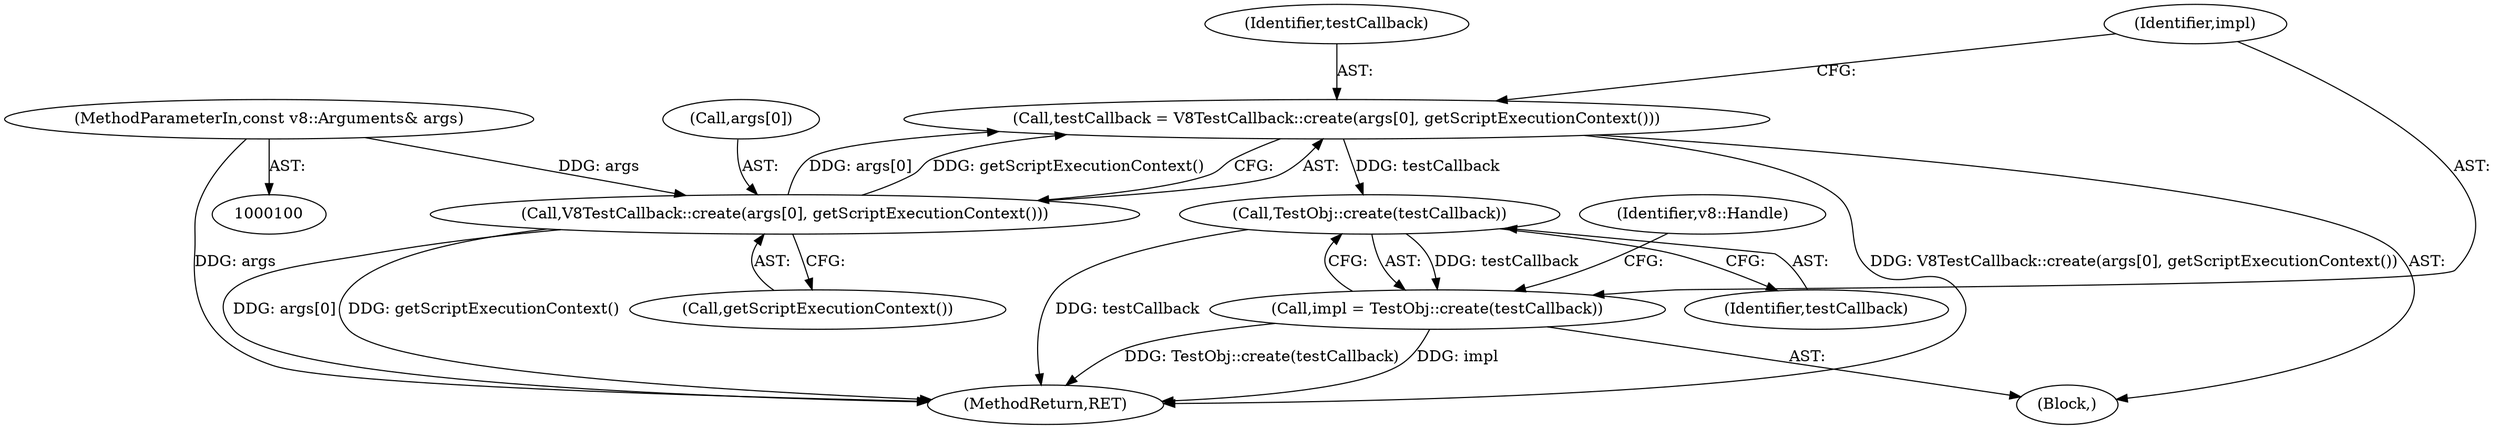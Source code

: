 digraph "0_Chrome_e9372a1bfd3588a80fcf49aa07321f0971dd6091_10@API" {
"1000146" [label="(Call,TestObj::create(testCallback))"];
"1000136" [label="(Call,testCallback = V8TestCallback::create(args[0], getScriptExecutionContext()))"];
"1000138" [label="(Call,V8TestCallback::create(args[0], getScriptExecutionContext()))"];
"1000101" [label="(MethodParameterIn,const v8::Arguments& args)"];
"1000144" [label="(Call,impl = TestObj::create(testCallback))"];
"1000137" [label="(Identifier,testCallback)"];
"1000146" [label="(Call,TestObj::create(testCallback))"];
"1000150" [label="(Identifier,v8::Handle)"];
"1000145" [label="(Identifier,impl)"];
"1000138" [label="(Call,V8TestCallback::create(args[0], getScriptExecutionContext()))"];
"1000101" [label="(MethodParameterIn,const v8::Arguments& args)"];
"1000142" [label="(Call,getScriptExecutionContext())"];
"1000144" [label="(Call,impl = TestObj::create(testCallback))"];
"1000162" [label="(MethodReturn,RET)"];
"1000136" [label="(Call,testCallback = V8TestCallback::create(args[0], getScriptExecutionContext()))"];
"1000147" [label="(Identifier,testCallback)"];
"1000102" [label="(Block,)"];
"1000139" [label="(Call,args[0])"];
"1000146" -> "1000144"  [label="AST: "];
"1000146" -> "1000147"  [label="CFG: "];
"1000147" -> "1000146"  [label="AST: "];
"1000144" -> "1000146"  [label="CFG: "];
"1000146" -> "1000162"  [label="DDG: testCallback"];
"1000146" -> "1000144"  [label="DDG: testCallback"];
"1000136" -> "1000146"  [label="DDG: testCallback"];
"1000136" -> "1000102"  [label="AST: "];
"1000136" -> "1000138"  [label="CFG: "];
"1000137" -> "1000136"  [label="AST: "];
"1000138" -> "1000136"  [label="AST: "];
"1000145" -> "1000136"  [label="CFG: "];
"1000136" -> "1000162"  [label="DDG: V8TestCallback::create(args[0], getScriptExecutionContext())"];
"1000138" -> "1000136"  [label="DDG: args[0]"];
"1000138" -> "1000136"  [label="DDG: getScriptExecutionContext()"];
"1000138" -> "1000142"  [label="CFG: "];
"1000139" -> "1000138"  [label="AST: "];
"1000142" -> "1000138"  [label="AST: "];
"1000138" -> "1000162"  [label="DDG: getScriptExecutionContext()"];
"1000138" -> "1000162"  [label="DDG: args[0]"];
"1000101" -> "1000138"  [label="DDG: args"];
"1000101" -> "1000100"  [label="AST: "];
"1000101" -> "1000162"  [label="DDG: args"];
"1000144" -> "1000102"  [label="AST: "];
"1000145" -> "1000144"  [label="AST: "];
"1000150" -> "1000144"  [label="CFG: "];
"1000144" -> "1000162"  [label="DDG: TestObj::create(testCallback)"];
"1000144" -> "1000162"  [label="DDG: impl"];
}
